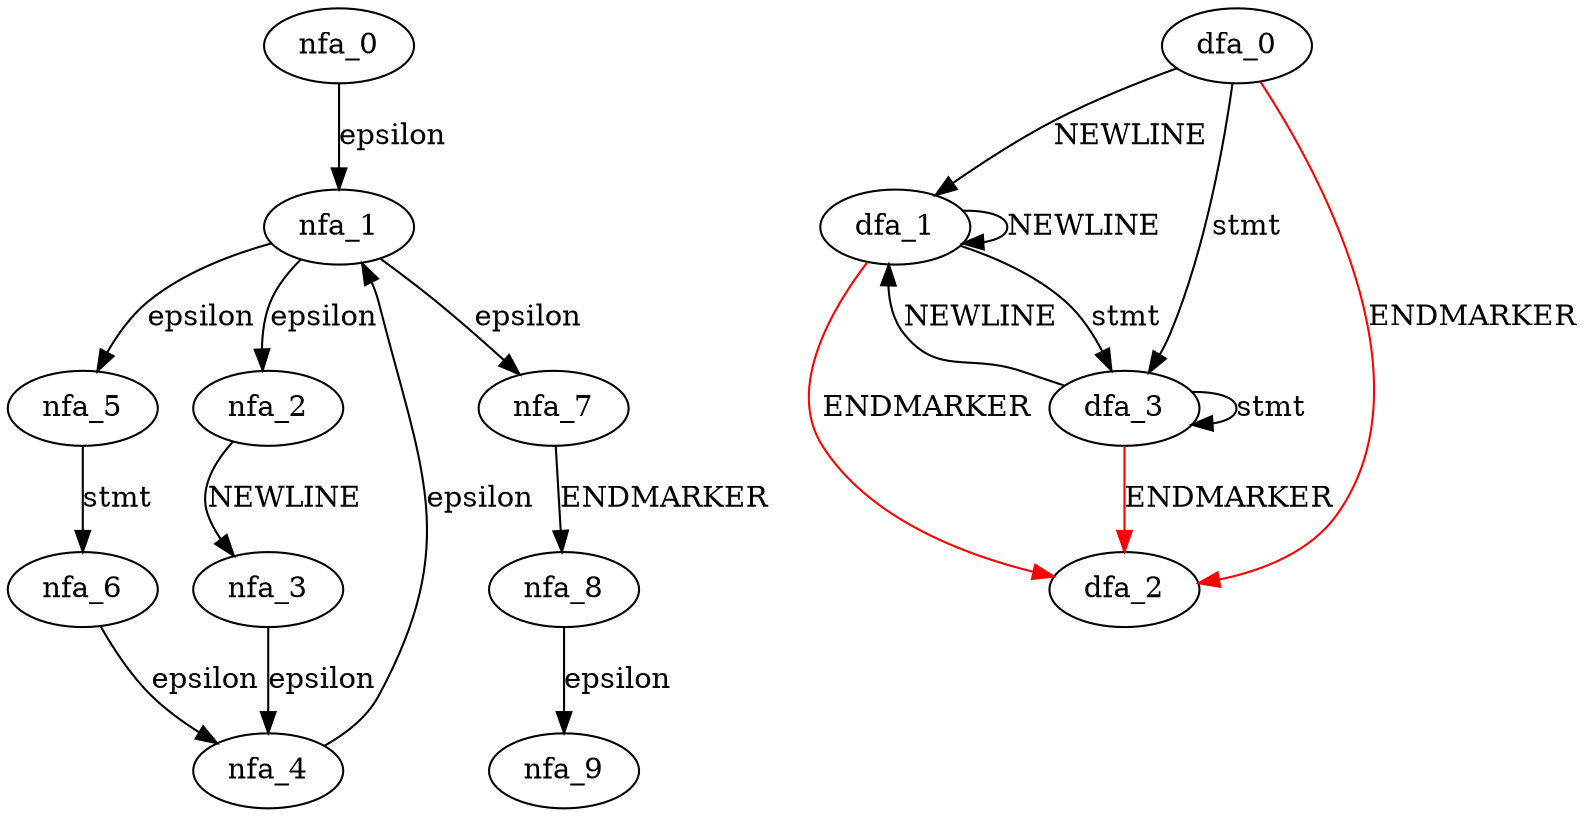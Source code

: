 digraph file_input {
 subgraph file_input_nfa {
  nfa_0->nfa_1[label=epsilon]
  nfa_1->nfa_2[label=epsilon]
  nfa_2->nfa_3[label=NEWLINE]
  nfa_3->nfa_4[label=epsilon]
  nfa_4->nfa_1[label=epsilon]
  nfa_1->nfa_5[label=epsilon]
  nfa_5->nfa_6[label=stmt]
  nfa_6->nfa_4[label=epsilon]
  nfa_1->nfa_7[label=epsilon]
  nfa_7->nfa_8[label=ENDMARKER]
  nfa_8->nfa_9[label=epsilon]
  }
 subgraph file_input_dfa {
  dfa_0->dfa_1[label=NEWLINE]
  dfa_1->dfa_1[label=NEWLINE]
  dfa_1->dfa_2[label=ENDMARKER,color=red]
  dfa_1->dfa_3[label=stmt]
  dfa_3->dfa_1[label=NEWLINE]
  dfa_3->dfa_2[label=ENDMARKER,color=red]
  dfa_3->dfa_3[label=stmt]
  dfa_0->dfa_3[label=stmt]
  dfa_0->dfa_2[label=ENDMARKER,color=red]
  }
}
